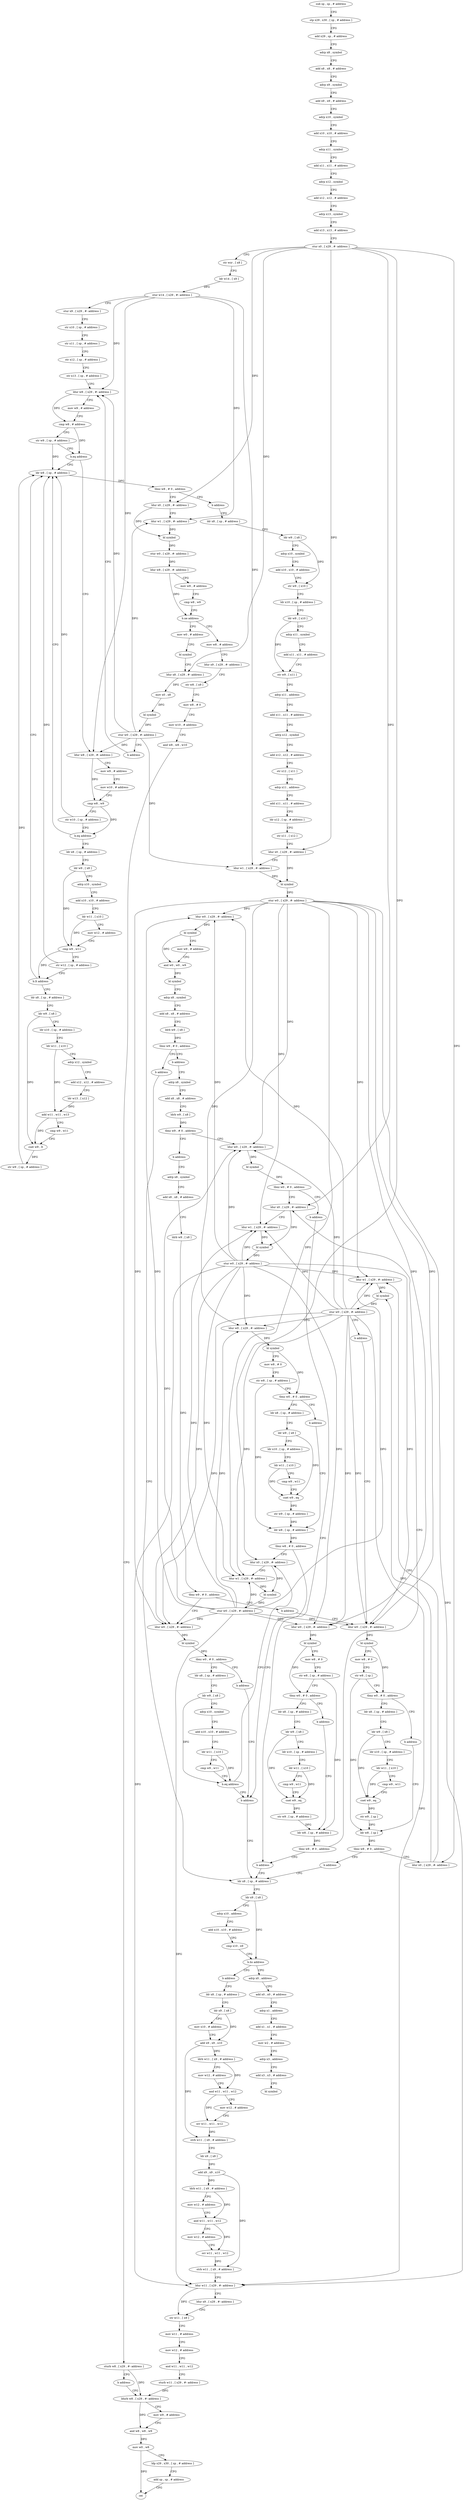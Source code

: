 digraph "func" {
"4203712" [label = "sub sp , sp , # address" ]
"4203716" [label = "stp x29 , x30 , [ sp , # address ]" ]
"4203720" [label = "add x29 , sp , # address" ]
"4203724" [label = "adrp x8 , symbol" ]
"4203728" [label = "add x8 , x8 , # address" ]
"4203732" [label = "adrp x9 , symbol" ]
"4203736" [label = "add x9 , x9 , # address" ]
"4203740" [label = "adrp x10 , symbol" ]
"4203744" [label = "add x10 , x10 , # address" ]
"4203748" [label = "adrp x11 , symbol" ]
"4203752" [label = "add x11 , x11 , # address" ]
"4203756" [label = "adrp x12 , symbol" ]
"4203760" [label = "add x12 , x12 , # address" ]
"4203764" [label = "adrp x13 , symbol" ]
"4203768" [label = "add x13 , x13 , # address" ]
"4203772" [label = "stur x0 , [ x29 , #- address ]" ]
"4203776" [label = "str wzr , [ x8 ]" ]
"4203780" [label = "ldr w14 , [ x9 ]" ]
"4203784" [label = "stur w14 , [ x29 , #- address ]" ]
"4203788" [label = "stur x9 , [ x29 , #- address ]" ]
"4203792" [label = "str x10 , [ sp , # address ]" ]
"4203796" [label = "str x11 , [ sp , # address ]" ]
"4203800" [label = "str x12 , [ sp , # address ]" ]
"4203804" [label = "str x13 , [ sp , # address ]" ]
"4203808" [label = "ldur w8 , [ x29 , #- address ]" ]
"4203932" [label = "ldr w8 , [ sp , # address ]" ]
"4203936" [label = "tbnz w8 , # 0 , address" ]
"4203944" [label = "ldur x0 , [ x29 , #- address ]" ]
"4203940" [label = "b address" ]
"4203828" [label = "ldur w8 , [ x29 , #- address ]" ]
"4203832" [label = "mov w9 , # address" ]
"4203836" [label = "mov w10 , # address" ]
"4203840" [label = "cmp w8 , w9" ]
"4203844" [label = "str w10 , [ sp , # address ]" ]
"4203848" [label = "b.eq address" ]
"4203852" [label = "ldr x8 , [ sp , # address ]" ]
"4203948" [label = "ldur w1 , [ x29 , #- address ]" ]
"4203952" [label = "bl symbol" ]
"4203956" [label = "stur w0 , [ x29 , #- address ]" ]
"4203960" [label = "ldur w8 , [ x29 , #- address ]" ]
"4203964" [label = "mov w9 , # address" ]
"4203968" [label = "cmp w8 , w9" ]
"4203972" [label = "b.ne address" ]
"4204008" [label = "mov w0 , # address" ]
"4203976" [label = "mov w8 , # address" ]
"4204036" [label = "ldr x8 , [ sp , # address ]" ]
"4203856" [label = "ldr w9 , [ x8 ]" ]
"4203860" [label = "adrp x10 , symbol" ]
"4203864" [label = "add x10 , x10 , # address" ]
"4203868" [label = "ldr w11 , [ x10 ]" ]
"4203872" [label = "mov w12 , # address" ]
"4203876" [label = "cmp w9 , w11" ]
"4203880" [label = "str w12 , [ sp , # address ]" ]
"4203884" [label = "b.lt address" ]
"4203888" [label = "ldr x8 , [ sp , # address ]" ]
"4204012" [label = "bl symbol" ]
"4204016" [label = "ldur x8 , [ x29 , #- address ]" ]
"4204020" [label = "mov x0 , x8" ]
"4204024" [label = "bl symbol" ]
"4204028" [label = "stur w0 , [ x29 , #- address ]" ]
"4204032" [label = "b address" ]
"4203980" [label = "ldur x9 , [ x29 , #- address ]" ]
"4203984" [label = "str w8 , [ x9 ]" ]
"4203988" [label = "mov w8 , # 0" ]
"4203992" [label = "mov w10 , # address" ]
"4203996" [label = "and w8 , w8 , w10" ]
"4204000" [label = "sturb w8 , [ x29 , #- address ]" ]
"4204004" [label = "b address" ]
"4204676" [label = "ldurb w8 , [ x29 , #- address ]" ]
"4204040" [label = "ldr w9 , [ x8 ]" ]
"4204044" [label = "adrp x10 , symbol" ]
"4204048" [label = "add x10 , x10 , # address" ]
"4204052" [label = "str w9 , [ x10 ]" ]
"4204056" [label = "ldr x10 , [ sp , # address ]" ]
"4204060" [label = "ldr w9 , [ x10 ]" ]
"4204064" [label = "adrp x11 , symbol" ]
"4204068" [label = "add x11 , x11 , # address" ]
"4204072" [label = "str w9 , [ x11 ]" ]
"4204076" [label = "adrp x11 , address" ]
"4204080" [label = "add x11 , x11 , # address" ]
"4204084" [label = "adrp x12 , symbol" ]
"4204088" [label = "add x12 , x12 , # address" ]
"4204092" [label = "str x12 , [ x11 ]" ]
"4204096" [label = "adrp x11 , address" ]
"4204100" [label = "add x11 , x11 , # address" ]
"4204104" [label = "ldr x12 , [ sp , # address ]" ]
"4204108" [label = "str x11 , [ x12 ]" ]
"4204112" [label = "ldur x0 , [ x29 , #- address ]" ]
"4204116" [label = "ldur w1 , [ x29 , #- address ]" ]
"4204120" [label = "bl symbol" ]
"4204124" [label = "stur w0 , [ x29 , #- address ]" ]
"4204128" [label = "ldur w0 , [ x29 , #- address ]" ]
"4204132" [label = "bl symbol" ]
"4204136" [label = "mov w9 , # address" ]
"4204140" [label = "and w0 , w0 , w9" ]
"4204144" [label = "bl symbol" ]
"4204148" [label = "adrp x8 , symbol" ]
"4204152" [label = "add x8 , x8 , # address" ]
"4204156" [label = "ldrb w9 , [ x8 ]" ]
"4204160" [label = "tbnz w9 , # 0 , address" ]
"4204168" [label = "b address" ]
"4204164" [label = "b address" ]
"4203892" [label = "ldr w9 , [ x8 ]" ]
"4203896" [label = "ldr x10 , [ sp , # address ]" ]
"4203900" [label = "ldr w11 , [ x10 ]" ]
"4203904" [label = "adrp x12 , symbol" ]
"4203908" [label = "add x12 , x12 , # address" ]
"4203912" [label = "ldr w13 , [ x12 ]" ]
"4203916" [label = "add w11 , w11 , w13" ]
"4203920" [label = "cmp w9 , w11" ]
"4203924" [label = "cset w9 , lt" ]
"4203928" [label = "str w9 , [ sp , # address ]" ]
"4203812" [label = "mov w9 , # address" ]
"4203816" [label = "cmp w8 , # address" ]
"4203820" [label = "str w9 , [ sp , # address ]" ]
"4203824" [label = "b.eq address" ]
"4204680" [label = "mov w9 , # address" ]
"4204684" [label = "and w8 , w8 , w9" ]
"4204688" [label = "mov w0 , w8" ]
"4204692" [label = "ldp x29 , x30 , [ sp , # address ]" ]
"4204696" [label = "add sp , sp , # address" ]
"4204700" [label = "ret" ]
"4204516" [label = "ldr x8 , [ sp , # address ]" ]
"4204172" [label = "adrp x8 , symbol" ]
"4204520" [label = "ldr x9 , [ x8 ]" ]
"4204524" [label = "adrp x10 , address" ]
"4204528" [label = "add x10 , x10 , # address" ]
"4204532" [label = "cmp x10 , x9" ]
"4204536" [label = "b.hs address" ]
"4204544" [label = "adrp x0 , address" ]
"4204540" [label = "b address" ]
"4204176" [label = "add x8 , x8 , # address" ]
"4204180" [label = "ldrb w9 , [ x8 ]" ]
"4204184" [label = "tbnz w9 , # 0 , address" ]
"4204192" [label = "ldur w0 , [ x29 , #- address ]" ]
"4204188" [label = "b address" ]
"4204548" [label = "add x0 , x0 , # address" ]
"4204552" [label = "adrp x1 , address" ]
"4204556" [label = "add x1 , x1 , # address" ]
"4204560" [label = "mov w2 , # address" ]
"4204564" [label = "adrp x3 , address" ]
"4204568" [label = "add x3 , x3 , # address" ]
"4204572" [label = "bl symbol" ]
"4204576" [label = "ldr x8 , [ sp , # address ]" ]
"4204196" [label = "bl symbol" ]
"4204200" [label = "tbnz w0 , # 0 , address" ]
"4204208" [label = "ldur x0 , [ x29 , #- address ]" ]
"4204204" [label = "b address" ]
"4204288" [label = "adrp x8 , symbol" ]
"4204580" [label = "ldr x9 , [ x8 ]" ]
"4204584" [label = "mov x10 , # address" ]
"4204588" [label = "add x9 , x9 , x10" ]
"4204592" [label = "ldrb w11 , [ x9 , # address ]" ]
"4204596" [label = "mov w12 , # address" ]
"4204600" [label = "and w11 , w11 , w12" ]
"4204604" [label = "mov w12 , # address" ]
"4204608" [label = "orr w11 , w11 , w12" ]
"4204612" [label = "strb w11 , [ x9 , # address ]" ]
"4204616" [label = "ldr x9 , [ x8 ]" ]
"4204620" [label = "add x9 , x9 , x10" ]
"4204624" [label = "ldrb w11 , [ x9 , # address ]" ]
"4204628" [label = "mov w12 , # address" ]
"4204632" [label = "and w11 , w11 , w12" ]
"4204636" [label = "mov w12 , # address" ]
"4204640" [label = "orr w11 , w11 , w12" ]
"4204644" [label = "strb w11 , [ x9 , # address ]" ]
"4204648" [label = "ldur w11 , [ x29 , #- address ]" ]
"4204652" [label = "ldur x9 , [ x29 , #- address ]" ]
"4204656" [label = "str w11 , [ x9 ]" ]
"4204660" [label = "mov w11 , # address" ]
"4204664" [label = "mov w12 , # address" ]
"4204668" [label = "and w11 , w11 , w12" ]
"4204672" [label = "sturb w11 , [ x29 , #- address ]" ]
"4204212" [label = "ldur w1 , [ x29 , #- address ]" ]
"4204216" [label = "bl symbol" ]
"4204220" [label = "stur w0 , [ x29 , #- address ]" ]
"4204224" [label = "ldur w0 , [ x29 , #- address ]" ]
"4204228" [label = "bl symbol" ]
"4204232" [label = "mov w8 , # 0" ]
"4204236" [label = "str w8 , [ sp , # address ]" ]
"4204240" [label = "tbnz w0 , # 0 , address" ]
"4204248" [label = "ldr x8 , [ sp , # address ]" ]
"4204244" [label = "b address" ]
"4204284" [label = "b address" ]
"4204292" [label = "add x8 , x8 , # address" ]
"4204296" [label = "ldrb w9 , [ x8 ]" ]
"4204300" [label = "tbnz w9 , # 0 , address" ]
"4204308" [label = "ldur w0 , [ x29 , #- address ]" ]
"4204304" [label = "b address" ]
"4204252" [label = "ldr w9 , [ x8 ]" ]
"4204256" [label = "ldr x10 , [ sp , # address ]" ]
"4204260" [label = "ldr w11 , [ x10 ]" ]
"4204264" [label = "cmp w9 , w11" ]
"4204268" [label = "cset w9 , eq" ]
"4204272" [label = "str w9 , [ sp , # address ]" ]
"4204276" [label = "ldr w8 , [ sp , # address ]" ]
"4204312" [label = "bl symbol" ]
"4204316" [label = "tbnz w0 , # 0 , address" ]
"4204324" [label = "ldr x8 , [ sp , # address ]" ]
"4204320" [label = "b address" ]
"4204432" [label = "ldur w0 , [ x29 , #- address ]" ]
"4204280" [label = "tbnz w8 , # 0 , address" ]
"4204328" [label = "ldr w9 , [ x8 ]" ]
"4204332" [label = "adrp x10 , symbol" ]
"4204336" [label = "add x10 , x10 , # address" ]
"4204340" [label = "ldr w11 , [ x10 ]" ]
"4204344" [label = "cmp w9 , w11" ]
"4204348" [label = "b.eq address" ]
"4204428" [label = "b address" ]
"4204352" [label = "ldur x0 , [ x29 , #- address ]" ]
"4204436" [label = "bl symbol" ]
"4204440" [label = "mov w8 , # 0" ]
"4204444" [label = "str w8 , [ sp ]" ]
"4204448" [label = "tbnz w0 , # 0 , address" ]
"4204456" [label = "ldr x8 , [ sp , # address ]" ]
"4204452" [label = "b address" ]
"4204356" [label = "ldur w1 , [ x29 , #- address ]" ]
"4204360" [label = "bl symbol" ]
"4204364" [label = "stur w0 , [ x29 , #- address ]" ]
"4204368" [label = "ldur w0 , [ x29 , #- address ]" ]
"4204372" [label = "bl symbol" ]
"4204376" [label = "mov w8 , # 0" ]
"4204380" [label = "str w8 , [ sp , # address ]" ]
"4204384" [label = "tbnz w0 , # 0 , address" ]
"4204392" [label = "ldr x8 , [ sp , # address ]" ]
"4204388" [label = "b address" ]
"4204460" [label = "ldr w9 , [ x8 ]" ]
"4204464" [label = "ldr x10 , [ sp , # address ]" ]
"4204468" [label = "ldr w11 , [ x10 ]" ]
"4204472" [label = "cmp w9 , w11" ]
"4204476" [label = "cset w9 , eq" ]
"4204480" [label = "str w9 , [ sp ]" ]
"4204484" [label = "ldr w8 , [ sp ]" ]
"4204396" [label = "ldr w9 , [ x8 ]" ]
"4204400" [label = "ldr x10 , [ sp , # address ]" ]
"4204404" [label = "ldr w11 , [ x10 ]" ]
"4204408" [label = "cmp w9 , w11" ]
"4204412" [label = "cset w9 , eq" ]
"4204416" [label = "str w9 , [ sp , # address ]" ]
"4204420" [label = "ldr w8 , [ sp , # address ]" ]
"4204496" [label = "ldur x0 , [ x29 , #- address ]" ]
"4204500" [label = "ldur w1 , [ x29 , #- address ]" ]
"4204504" [label = "bl symbol" ]
"4204508" [label = "stur w0 , [ x29 , #- address ]" ]
"4204512" [label = "b address" ]
"4204492" [label = "b address" ]
"4204488" [label = "tbnz w8 , # 0 , address" ]
"4204424" [label = "tbnz w8 , # 0 , address" ]
"4203712" -> "4203716" [ label = "CFG" ]
"4203716" -> "4203720" [ label = "CFG" ]
"4203720" -> "4203724" [ label = "CFG" ]
"4203724" -> "4203728" [ label = "CFG" ]
"4203728" -> "4203732" [ label = "CFG" ]
"4203732" -> "4203736" [ label = "CFG" ]
"4203736" -> "4203740" [ label = "CFG" ]
"4203740" -> "4203744" [ label = "CFG" ]
"4203744" -> "4203748" [ label = "CFG" ]
"4203748" -> "4203752" [ label = "CFG" ]
"4203752" -> "4203756" [ label = "CFG" ]
"4203756" -> "4203760" [ label = "CFG" ]
"4203760" -> "4203764" [ label = "CFG" ]
"4203764" -> "4203768" [ label = "CFG" ]
"4203768" -> "4203772" [ label = "CFG" ]
"4203772" -> "4203776" [ label = "CFG" ]
"4203772" -> "4203944" [ label = "DFG" ]
"4203772" -> "4204016" [ label = "DFG" ]
"4203772" -> "4204112" [ label = "DFG" ]
"4203772" -> "4204208" [ label = "DFG" ]
"4203772" -> "4204352" [ label = "DFG" ]
"4203772" -> "4204496" [ label = "DFG" ]
"4203776" -> "4203780" [ label = "CFG" ]
"4203780" -> "4203784" [ label = "DFG" ]
"4203784" -> "4203788" [ label = "CFG" ]
"4203784" -> "4203808" [ label = "DFG" ]
"4203784" -> "4203828" [ label = "DFG" ]
"4203784" -> "4203948" [ label = "DFG" ]
"4203784" -> "4204116" [ label = "DFG" ]
"4203788" -> "4203792" [ label = "CFG" ]
"4203792" -> "4203796" [ label = "CFG" ]
"4203796" -> "4203800" [ label = "CFG" ]
"4203800" -> "4203804" [ label = "CFG" ]
"4203804" -> "4203808" [ label = "CFG" ]
"4203808" -> "4203812" [ label = "CFG" ]
"4203808" -> "4203816" [ label = "DFG" ]
"4203932" -> "4203936" [ label = "DFG" ]
"4203936" -> "4203944" [ label = "CFG" ]
"4203936" -> "4203940" [ label = "CFG" ]
"4203944" -> "4203948" [ label = "CFG" ]
"4203944" -> "4203952" [ label = "DFG" ]
"4203940" -> "4204036" [ label = "CFG" ]
"4203828" -> "4203832" [ label = "CFG" ]
"4203828" -> "4203840" [ label = "DFG" ]
"4203832" -> "4203836" [ label = "CFG" ]
"4203836" -> "4203840" [ label = "CFG" ]
"4203840" -> "4203844" [ label = "CFG" ]
"4203840" -> "4203848" [ label = "DFG" ]
"4203844" -> "4203848" [ label = "CFG" ]
"4203844" -> "4203932" [ label = "DFG" ]
"4203848" -> "4203932" [ label = "CFG" ]
"4203848" -> "4203852" [ label = "CFG" ]
"4203852" -> "4203856" [ label = "CFG" ]
"4203948" -> "4203952" [ label = "DFG" ]
"4203952" -> "4203956" [ label = "DFG" ]
"4203956" -> "4203960" [ label = "DFG" ]
"4203960" -> "4203964" [ label = "CFG" ]
"4203960" -> "4203972" [ label = "DFG" ]
"4203964" -> "4203968" [ label = "CFG" ]
"4203968" -> "4203972" [ label = "CFG" ]
"4203972" -> "4204008" [ label = "CFG" ]
"4203972" -> "4203976" [ label = "CFG" ]
"4204008" -> "4204012" [ label = "CFG" ]
"4203976" -> "4203980" [ label = "CFG" ]
"4204036" -> "4204040" [ label = "CFG" ]
"4203856" -> "4203860" [ label = "CFG" ]
"4203856" -> "4203876" [ label = "DFG" ]
"4203860" -> "4203864" [ label = "CFG" ]
"4203864" -> "4203868" [ label = "CFG" ]
"4203868" -> "4203872" [ label = "CFG" ]
"4203868" -> "4203876" [ label = "DFG" ]
"4203872" -> "4203876" [ label = "CFG" ]
"4203876" -> "4203880" [ label = "CFG" ]
"4203876" -> "4203884" [ label = "DFG" ]
"4203880" -> "4203884" [ label = "CFG" ]
"4203880" -> "4203932" [ label = "DFG" ]
"4203884" -> "4203932" [ label = "CFG" ]
"4203884" -> "4203888" [ label = "CFG" ]
"4203888" -> "4203892" [ label = "CFG" ]
"4204012" -> "4204016" [ label = "CFG" ]
"4204016" -> "4204020" [ label = "DFG" ]
"4204020" -> "4204024" [ label = "DFG" ]
"4204024" -> "4204028" [ label = "DFG" ]
"4204028" -> "4204032" [ label = "CFG" ]
"4204028" -> "4203808" [ label = "DFG" ]
"4204028" -> "4203828" [ label = "DFG" ]
"4204028" -> "4203948" [ label = "DFG" ]
"4204028" -> "4204116" [ label = "DFG" ]
"4204032" -> "4203808" [ label = "CFG" ]
"4203980" -> "4203984" [ label = "CFG" ]
"4203984" -> "4203988" [ label = "CFG" ]
"4203988" -> "4203992" [ label = "CFG" ]
"4203992" -> "4203996" [ label = "CFG" ]
"4203996" -> "4204000" [ label = "CFG" ]
"4204000" -> "4204004" [ label = "CFG" ]
"4204000" -> "4204676" [ label = "DFG" ]
"4204004" -> "4204676" [ label = "CFG" ]
"4204676" -> "4204680" [ label = "CFG" ]
"4204676" -> "4204684" [ label = "DFG" ]
"4204040" -> "4204044" [ label = "CFG" ]
"4204040" -> "4204052" [ label = "DFG" ]
"4204044" -> "4204048" [ label = "CFG" ]
"4204048" -> "4204052" [ label = "CFG" ]
"4204052" -> "4204056" [ label = "CFG" ]
"4204056" -> "4204060" [ label = "CFG" ]
"4204060" -> "4204064" [ label = "CFG" ]
"4204060" -> "4204072" [ label = "DFG" ]
"4204064" -> "4204068" [ label = "CFG" ]
"4204068" -> "4204072" [ label = "CFG" ]
"4204072" -> "4204076" [ label = "CFG" ]
"4204076" -> "4204080" [ label = "CFG" ]
"4204080" -> "4204084" [ label = "CFG" ]
"4204084" -> "4204088" [ label = "CFG" ]
"4204088" -> "4204092" [ label = "CFG" ]
"4204092" -> "4204096" [ label = "CFG" ]
"4204096" -> "4204100" [ label = "CFG" ]
"4204100" -> "4204104" [ label = "CFG" ]
"4204104" -> "4204108" [ label = "CFG" ]
"4204108" -> "4204112" [ label = "CFG" ]
"4204112" -> "4204116" [ label = "CFG" ]
"4204112" -> "4204120" [ label = "DFG" ]
"4204116" -> "4204120" [ label = "DFG" ]
"4204120" -> "4204124" [ label = "DFG" ]
"4204124" -> "4204128" [ label = "DFG" ]
"4204124" -> "4204192" [ label = "DFG" ]
"4204124" -> "4204648" [ label = "DFG" ]
"4204124" -> "4204212" [ label = "DFG" ]
"4204124" -> "4204224" [ label = "DFG" ]
"4204124" -> "4204308" [ label = "DFG" ]
"4204124" -> "4204432" [ label = "DFG" ]
"4204124" -> "4204356" [ label = "DFG" ]
"4204124" -> "4204368" [ label = "DFG" ]
"4204124" -> "4204500" [ label = "DFG" ]
"4204128" -> "4204132" [ label = "DFG" ]
"4204132" -> "4204136" [ label = "CFG" ]
"4204132" -> "4204140" [ label = "DFG" ]
"4204136" -> "4204140" [ label = "CFG" ]
"4204140" -> "4204144" [ label = "DFG" ]
"4204144" -> "4204148" [ label = "CFG" ]
"4204148" -> "4204152" [ label = "CFG" ]
"4204152" -> "4204156" [ label = "CFG" ]
"4204156" -> "4204160" [ label = "DFG" ]
"4204160" -> "4204168" [ label = "CFG" ]
"4204160" -> "4204164" [ label = "CFG" ]
"4204168" -> "4204516" [ label = "CFG" ]
"4204164" -> "4204172" [ label = "CFG" ]
"4203892" -> "4203896" [ label = "CFG" ]
"4203892" -> "4203924" [ label = "DFG" ]
"4203896" -> "4203900" [ label = "CFG" ]
"4203900" -> "4203904" [ label = "CFG" ]
"4203900" -> "4203916" [ label = "DFG" ]
"4203904" -> "4203908" [ label = "CFG" ]
"4203908" -> "4203912" [ label = "CFG" ]
"4203912" -> "4203916" [ label = "DFG" ]
"4203916" -> "4203920" [ label = "CFG" ]
"4203916" -> "4203924" [ label = "DFG" ]
"4203920" -> "4203924" [ label = "CFG" ]
"4203924" -> "4203928" [ label = "DFG" ]
"4203928" -> "4203932" [ label = "DFG" ]
"4203812" -> "4203816" [ label = "CFG" ]
"4203816" -> "4203820" [ label = "CFG" ]
"4203816" -> "4203824" [ label = "DFG" ]
"4203820" -> "4203824" [ label = "CFG" ]
"4203820" -> "4203932" [ label = "DFG" ]
"4203824" -> "4203932" [ label = "CFG" ]
"4203824" -> "4203828" [ label = "CFG" ]
"4204680" -> "4204684" [ label = "CFG" ]
"4204684" -> "4204688" [ label = "DFG" ]
"4204688" -> "4204692" [ label = "CFG" ]
"4204688" -> "4204700" [ label = "DFG" ]
"4204692" -> "4204696" [ label = "CFG" ]
"4204696" -> "4204700" [ label = "CFG" ]
"4204516" -> "4204520" [ label = "CFG" ]
"4204172" -> "4204176" [ label = "CFG" ]
"4204520" -> "4204524" [ label = "CFG" ]
"4204520" -> "4204536" [ label = "DFG" ]
"4204524" -> "4204528" [ label = "CFG" ]
"4204528" -> "4204532" [ label = "CFG" ]
"4204532" -> "4204536" [ label = "CFG" ]
"4204536" -> "4204544" [ label = "CFG" ]
"4204536" -> "4204540" [ label = "CFG" ]
"4204544" -> "4204548" [ label = "CFG" ]
"4204540" -> "4204576" [ label = "CFG" ]
"4204176" -> "4204180" [ label = "CFG" ]
"4204180" -> "4204184" [ label = "DFG" ]
"4204184" -> "4204192" [ label = "CFG" ]
"4204184" -> "4204188" [ label = "CFG" ]
"4204192" -> "4204196" [ label = "DFG" ]
"4204188" -> "4204288" [ label = "CFG" ]
"4204548" -> "4204552" [ label = "CFG" ]
"4204552" -> "4204556" [ label = "CFG" ]
"4204556" -> "4204560" [ label = "CFG" ]
"4204560" -> "4204564" [ label = "CFG" ]
"4204564" -> "4204568" [ label = "CFG" ]
"4204568" -> "4204572" [ label = "CFG" ]
"4204576" -> "4204580" [ label = "CFG" ]
"4204196" -> "4204200" [ label = "DFG" ]
"4204200" -> "4204208" [ label = "CFG" ]
"4204200" -> "4204204" [ label = "CFG" ]
"4204208" -> "4204212" [ label = "CFG" ]
"4204208" -> "4204216" [ label = "DFG" ]
"4204204" -> "4204284" [ label = "CFG" ]
"4204288" -> "4204292" [ label = "CFG" ]
"4204580" -> "4204584" [ label = "CFG" ]
"4204580" -> "4204588" [ label = "DFG" ]
"4204584" -> "4204588" [ label = "CFG" ]
"4204588" -> "4204592" [ label = "DFG" ]
"4204588" -> "4204612" [ label = "DFG" ]
"4204592" -> "4204596" [ label = "CFG" ]
"4204592" -> "4204600" [ label = "DFG" ]
"4204596" -> "4204600" [ label = "CFG" ]
"4204600" -> "4204604" [ label = "CFG" ]
"4204600" -> "4204608" [ label = "DFG" ]
"4204604" -> "4204608" [ label = "CFG" ]
"4204608" -> "4204612" [ label = "DFG" ]
"4204612" -> "4204616" [ label = "CFG" ]
"4204616" -> "4204620" [ label = "DFG" ]
"4204620" -> "4204624" [ label = "DFG" ]
"4204620" -> "4204644" [ label = "DFG" ]
"4204624" -> "4204628" [ label = "CFG" ]
"4204624" -> "4204632" [ label = "DFG" ]
"4204628" -> "4204632" [ label = "CFG" ]
"4204632" -> "4204636" [ label = "CFG" ]
"4204632" -> "4204640" [ label = "DFG" ]
"4204636" -> "4204640" [ label = "CFG" ]
"4204640" -> "4204644" [ label = "DFG" ]
"4204644" -> "4204648" [ label = "CFG" ]
"4204648" -> "4204652" [ label = "CFG" ]
"4204648" -> "4204656" [ label = "DFG" ]
"4204652" -> "4204656" [ label = "CFG" ]
"4204656" -> "4204660" [ label = "CFG" ]
"4204660" -> "4204664" [ label = "CFG" ]
"4204664" -> "4204668" [ label = "CFG" ]
"4204668" -> "4204672" [ label = "CFG" ]
"4204672" -> "4204676" [ label = "DFG" ]
"4204212" -> "4204216" [ label = "DFG" ]
"4204216" -> "4204220" [ label = "DFG" ]
"4204220" -> "4204224" [ label = "DFG" ]
"4204220" -> "4204128" [ label = "DFG" ]
"4204220" -> "4204192" [ label = "DFG" ]
"4204220" -> "4204648" [ label = "DFG" ]
"4204220" -> "4204212" [ label = "DFG" ]
"4204220" -> "4204308" [ label = "DFG" ]
"4204220" -> "4204432" [ label = "DFG" ]
"4204220" -> "4204356" [ label = "DFG" ]
"4204220" -> "4204368" [ label = "DFG" ]
"4204220" -> "4204500" [ label = "DFG" ]
"4204224" -> "4204228" [ label = "DFG" ]
"4204228" -> "4204232" [ label = "CFG" ]
"4204228" -> "4204240" [ label = "DFG" ]
"4204232" -> "4204236" [ label = "CFG" ]
"4204236" -> "4204240" [ label = "CFG" ]
"4204236" -> "4204276" [ label = "DFG" ]
"4204240" -> "4204248" [ label = "CFG" ]
"4204240" -> "4204244" [ label = "CFG" ]
"4204248" -> "4204252" [ label = "CFG" ]
"4204244" -> "4204276" [ label = "CFG" ]
"4204284" -> "4204516" [ label = "CFG" ]
"4204292" -> "4204296" [ label = "CFG" ]
"4204296" -> "4204300" [ label = "DFG" ]
"4204300" -> "4204308" [ label = "CFG" ]
"4204300" -> "4204304" [ label = "CFG" ]
"4204308" -> "4204312" [ label = "DFG" ]
"4204304" -> "4204432" [ label = "CFG" ]
"4204252" -> "4204256" [ label = "CFG" ]
"4204252" -> "4204268" [ label = "DFG" ]
"4204256" -> "4204260" [ label = "CFG" ]
"4204260" -> "4204264" [ label = "CFG" ]
"4204260" -> "4204268" [ label = "DFG" ]
"4204264" -> "4204268" [ label = "CFG" ]
"4204268" -> "4204272" [ label = "DFG" ]
"4204272" -> "4204276" [ label = "DFG" ]
"4204276" -> "4204280" [ label = "DFG" ]
"4204312" -> "4204316" [ label = "DFG" ]
"4204316" -> "4204324" [ label = "CFG" ]
"4204316" -> "4204320" [ label = "CFG" ]
"4204324" -> "4204328" [ label = "CFG" ]
"4204320" -> "4204428" [ label = "CFG" ]
"4204432" -> "4204436" [ label = "DFG" ]
"4204280" -> "4204208" [ label = "CFG" ]
"4204280" -> "4204284" [ label = "CFG" ]
"4204328" -> "4204332" [ label = "CFG" ]
"4204328" -> "4204348" [ label = "DFG" ]
"4204332" -> "4204336" [ label = "CFG" ]
"4204336" -> "4204340" [ label = "CFG" ]
"4204340" -> "4204344" [ label = "CFG" ]
"4204340" -> "4204348" [ label = "DFG" ]
"4204344" -> "4204348" [ label = "CFG" ]
"4204348" -> "4204428" [ label = "CFG" ]
"4204348" -> "4204352" [ label = "CFG" ]
"4204428" -> "4204516" [ label = "CFG" ]
"4204352" -> "4204356" [ label = "CFG" ]
"4204352" -> "4204360" [ label = "DFG" ]
"4204436" -> "4204440" [ label = "CFG" ]
"4204436" -> "4204448" [ label = "DFG" ]
"4204440" -> "4204444" [ label = "CFG" ]
"4204444" -> "4204448" [ label = "CFG" ]
"4204444" -> "4204484" [ label = "DFG" ]
"4204448" -> "4204456" [ label = "CFG" ]
"4204448" -> "4204452" [ label = "CFG" ]
"4204456" -> "4204460" [ label = "CFG" ]
"4204452" -> "4204484" [ label = "CFG" ]
"4204356" -> "4204360" [ label = "DFG" ]
"4204360" -> "4204364" [ label = "DFG" ]
"4204364" -> "4204368" [ label = "DFG" ]
"4204364" -> "4204128" [ label = "DFG" ]
"4204364" -> "4204192" [ label = "DFG" ]
"4204364" -> "4204648" [ label = "DFG" ]
"4204364" -> "4204212" [ label = "DFG" ]
"4204364" -> "4204224" [ label = "DFG" ]
"4204364" -> "4204308" [ label = "DFG" ]
"4204364" -> "4204432" [ label = "DFG" ]
"4204364" -> "4204356" [ label = "DFG" ]
"4204364" -> "4204500" [ label = "DFG" ]
"4204368" -> "4204372" [ label = "DFG" ]
"4204372" -> "4204376" [ label = "CFG" ]
"4204372" -> "4204384" [ label = "DFG" ]
"4204376" -> "4204380" [ label = "CFG" ]
"4204380" -> "4204384" [ label = "CFG" ]
"4204380" -> "4204420" [ label = "DFG" ]
"4204384" -> "4204392" [ label = "CFG" ]
"4204384" -> "4204388" [ label = "CFG" ]
"4204392" -> "4204396" [ label = "CFG" ]
"4204388" -> "4204420" [ label = "CFG" ]
"4204460" -> "4204464" [ label = "CFG" ]
"4204460" -> "4204476" [ label = "DFG" ]
"4204464" -> "4204468" [ label = "CFG" ]
"4204468" -> "4204472" [ label = "CFG" ]
"4204468" -> "4204476" [ label = "DFG" ]
"4204472" -> "4204476" [ label = "CFG" ]
"4204476" -> "4204480" [ label = "DFG" ]
"4204480" -> "4204484" [ label = "DFG" ]
"4204484" -> "4204488" [ label = "DFG" ]
"4204396" -> "4204400" [ label = "CFG" ]
"4204396" -> "4204412" [ label = "DFG" ]
"4204400" -> "4204404" [ label = "CFG" ]
"4204404" -> "4204408" [ label = "CFG" ]
"4204404" -> "4204412" [ label = "DFG" ]
"4204408" -> "4204412" [ label = "CFG" ]
"4204412" -> "4204416" [ label = "DFG" ]
"4204416" -> "4204420" [ label = "DFG" ]
"4204420" -> "4204424" [ label = "DFG" ]
"4204496" -> "4204500" [ label = "CFG" ]
"4204496" -> "4204504" [ label = "DFG" ]
"4204500" -> "4204504" [ label = "DFG" ]
"4204504" -> "4204508" [ label = "DFG" ]
"4204508" -> "4204512" [ label = "CFG" ]
"4204508" -> "4204128" [ label = "DFG" ]
"4204508" -> "4204192" [ label = "DFG" ]
"4204508" -> "4204648" [ label = "DFG" ]
"4204508" -> "4204212" [ label = "DFG" ]
"4204508" -> "4204224" [ label = "DFG" ]
"4204508" -> "4204308" [ label = "DFG" ]
"4204508" -> "4204432" [ label = "DFG" ]
"4204508" -> "4204356" [ label = "DFG" ]
"4204508" -> "4204368" [ label = "DFG" ]
"4204508" -> "4204500" [ label = "DFG" ]
"4204512" -> "4204432" [ label = "CFG" ]
"4204492" -> "4204516" [ label = "CFG" ]
"4204488" -> "4204496" [ label = "CFG" ]
"4204488" -> "4204492" [ label = "CFG" ]
"4204424" -> "4204352" [ label = "CFG" ]
"4204424" -> "4204428" [ label = "CFG" ]
}
